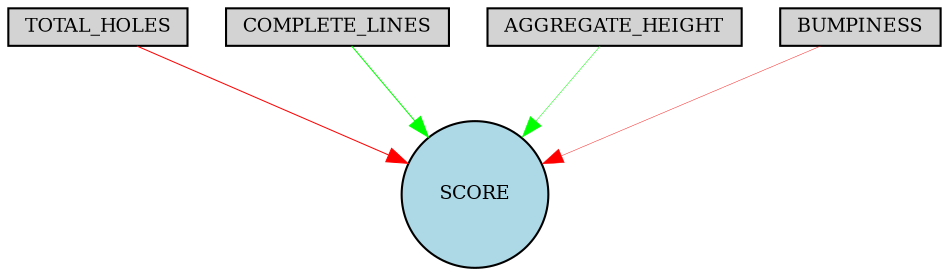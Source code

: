 digraph {
	node [fontsize=9 height=0.2 shape=circle width=0.2]
	TOTAL_HOLES [fillcolor=lightgray shape=box style=filled]
	COMPLETE_LINES [fillcolor=lightgray shape=box style=filled]
	AGGREGATE_HEIGHT [fillcolor=lightgray shape=box style=filled]
	BUMPINESS [fillcolor=lightgray shape=box style=filled]
	SCORE [fillcolor=lightblue style=filled]
	TOTAL_HOLES -> SCORE [color=red penwidth=0.4877008264875863 style=solid]
	COMPLETE_LINES -> SCORE [color=green penwidth=0.4924140034695351 style=solid]
	AGGREGATE_HEIGHT -> SCORE [color=green penwidth=0.23887028386576611 style=solid]
	BUMPINESS -> SCORE [color=red penwidth=0.2026956151038101 style=solid]
}
